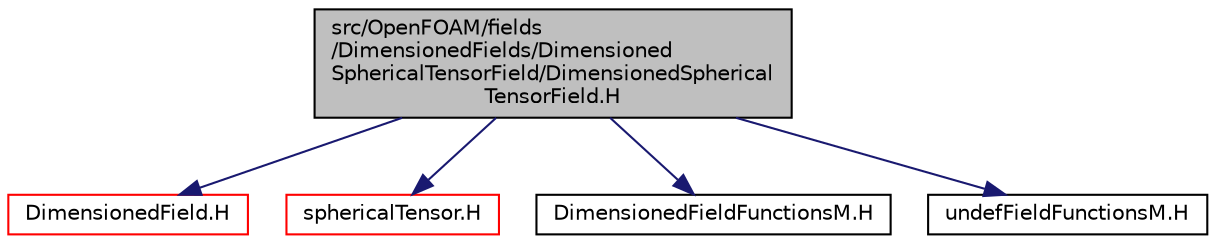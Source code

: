 digraph "src/OpenFOAM/fields/DimensionedFields/DimensionedSphericalTensorField/DimensionedSphericalTensorField.H"
{
  bgcolor="transparent";
  edge [fontname="Helvetica",fontsize="10",labelfontname="Helvetica",labelfontsize="10"];
  node [fontname="Helvetica",fontsize="10",shape=record];
  Node1 [label="src/OpenFOAM/fields\l/DimensionedFields/Dimensioned\lSphericalTensorField/DimensionedSpherical\lTensorField.H",height=0.2,width=0.4,color="black", fillcolor="grey75", style="filled", fontcolor="black"];
  Node1 -> Node2 [color="midnightblue",fontsize="10",style="solid",fontname="Helvetica"];
  Node2 [label="DimensionedField.H",height=0.2,width=0.4,color="red",URL="$a07911.html"];
  Node1 -> Node3 [color="midnightblue",fontsize="10",style="solid",fontname="Helvetica"];
  Node3 [label="sphericalTensor.H",height=0.2,width=0.4,color="red",URL="$a08975.html"];
  Node1 -> Node4 [color="midnightblue",fontsize="10",style="solid",fontname="Helvetica"];
  Node4 [label="DimensionedFieldFunctionsM.H",height=0.2,width=0.4,color="black",URL="$a07915.html"];
  Node1 -> Node5 [color="midnightblue",fontsize="10",style="solid",fontname="Helvetica"];
  Node5 [label="undefFieldFunctionsM.H",height=0.2,width=0.4,color="black",URL="$a07976.html"];
}

